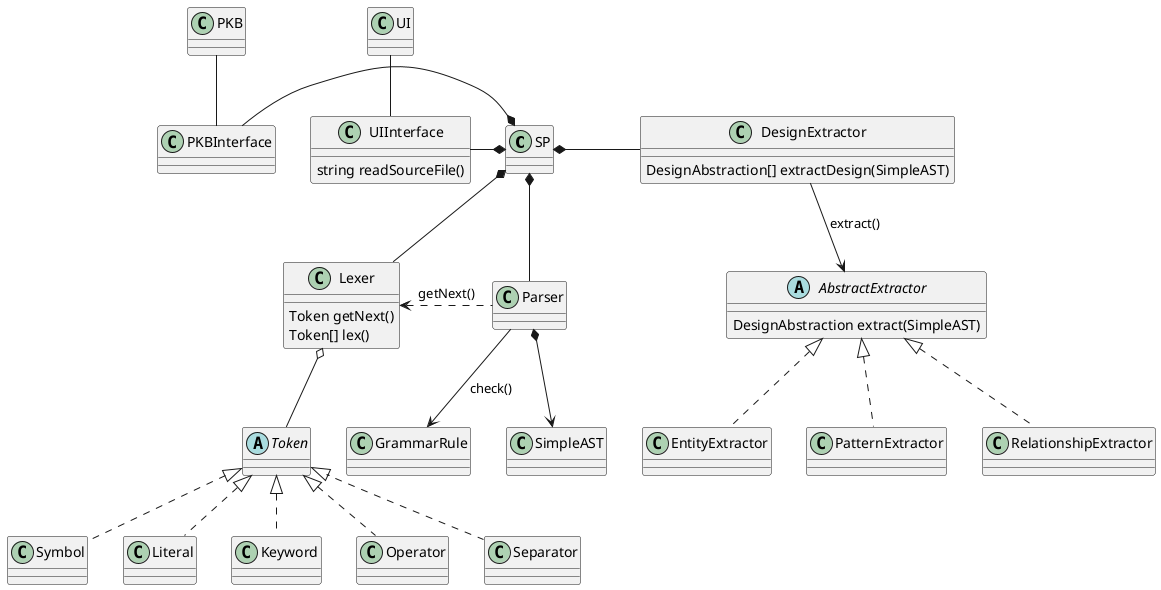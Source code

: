 @startuml

class SP
class UI
class PKB

class UIInterface {
    string readSourceFile()
}

class Lexer {
    Token getNext()
    Token[] lex()
}

abstract class Token {
}
class Symbol
class Literal
class Keyword
class Operator
class Separator

class Parser
class GrammarRule

class SimpleAST

class DesignExtractor {
    DesignAbstraction[] extractDesign(SimpleAST)
}
abstract class AbstractExtractor {
    DesignAbstraction extract(SimpleAST)
}
class EntityExtractor {
}
class PatternExtractor {
}
class RelationshipExtractor {
}

class PKBInterface

SP *-left- UIInterface
SP *-left- PKBInterface
SP *-down- Lexer
SP *-down- Parser
SP *-right- DesignExtractor
PKBInterface -up- PKB
UIInterface -up- UI

Token <|.. Symbol
Token <|.. Literal
Token <|.. Keyword
Token <|.. Operator
Token <|.. Separator

Lexer o-- Token
Parser .left.> Lexer: getNext()
Parser -down-> GrammarRule : check()
Parser *-down-> SimpleAST

AbstractExtractor <|.. EntityExtractor
AbstractExtractor <|.. PatternExtractor
AbstractExtractor <|.. RelationshipExtractor

DesignExtractor --> AbstractExtractor : extract()

@enduml

